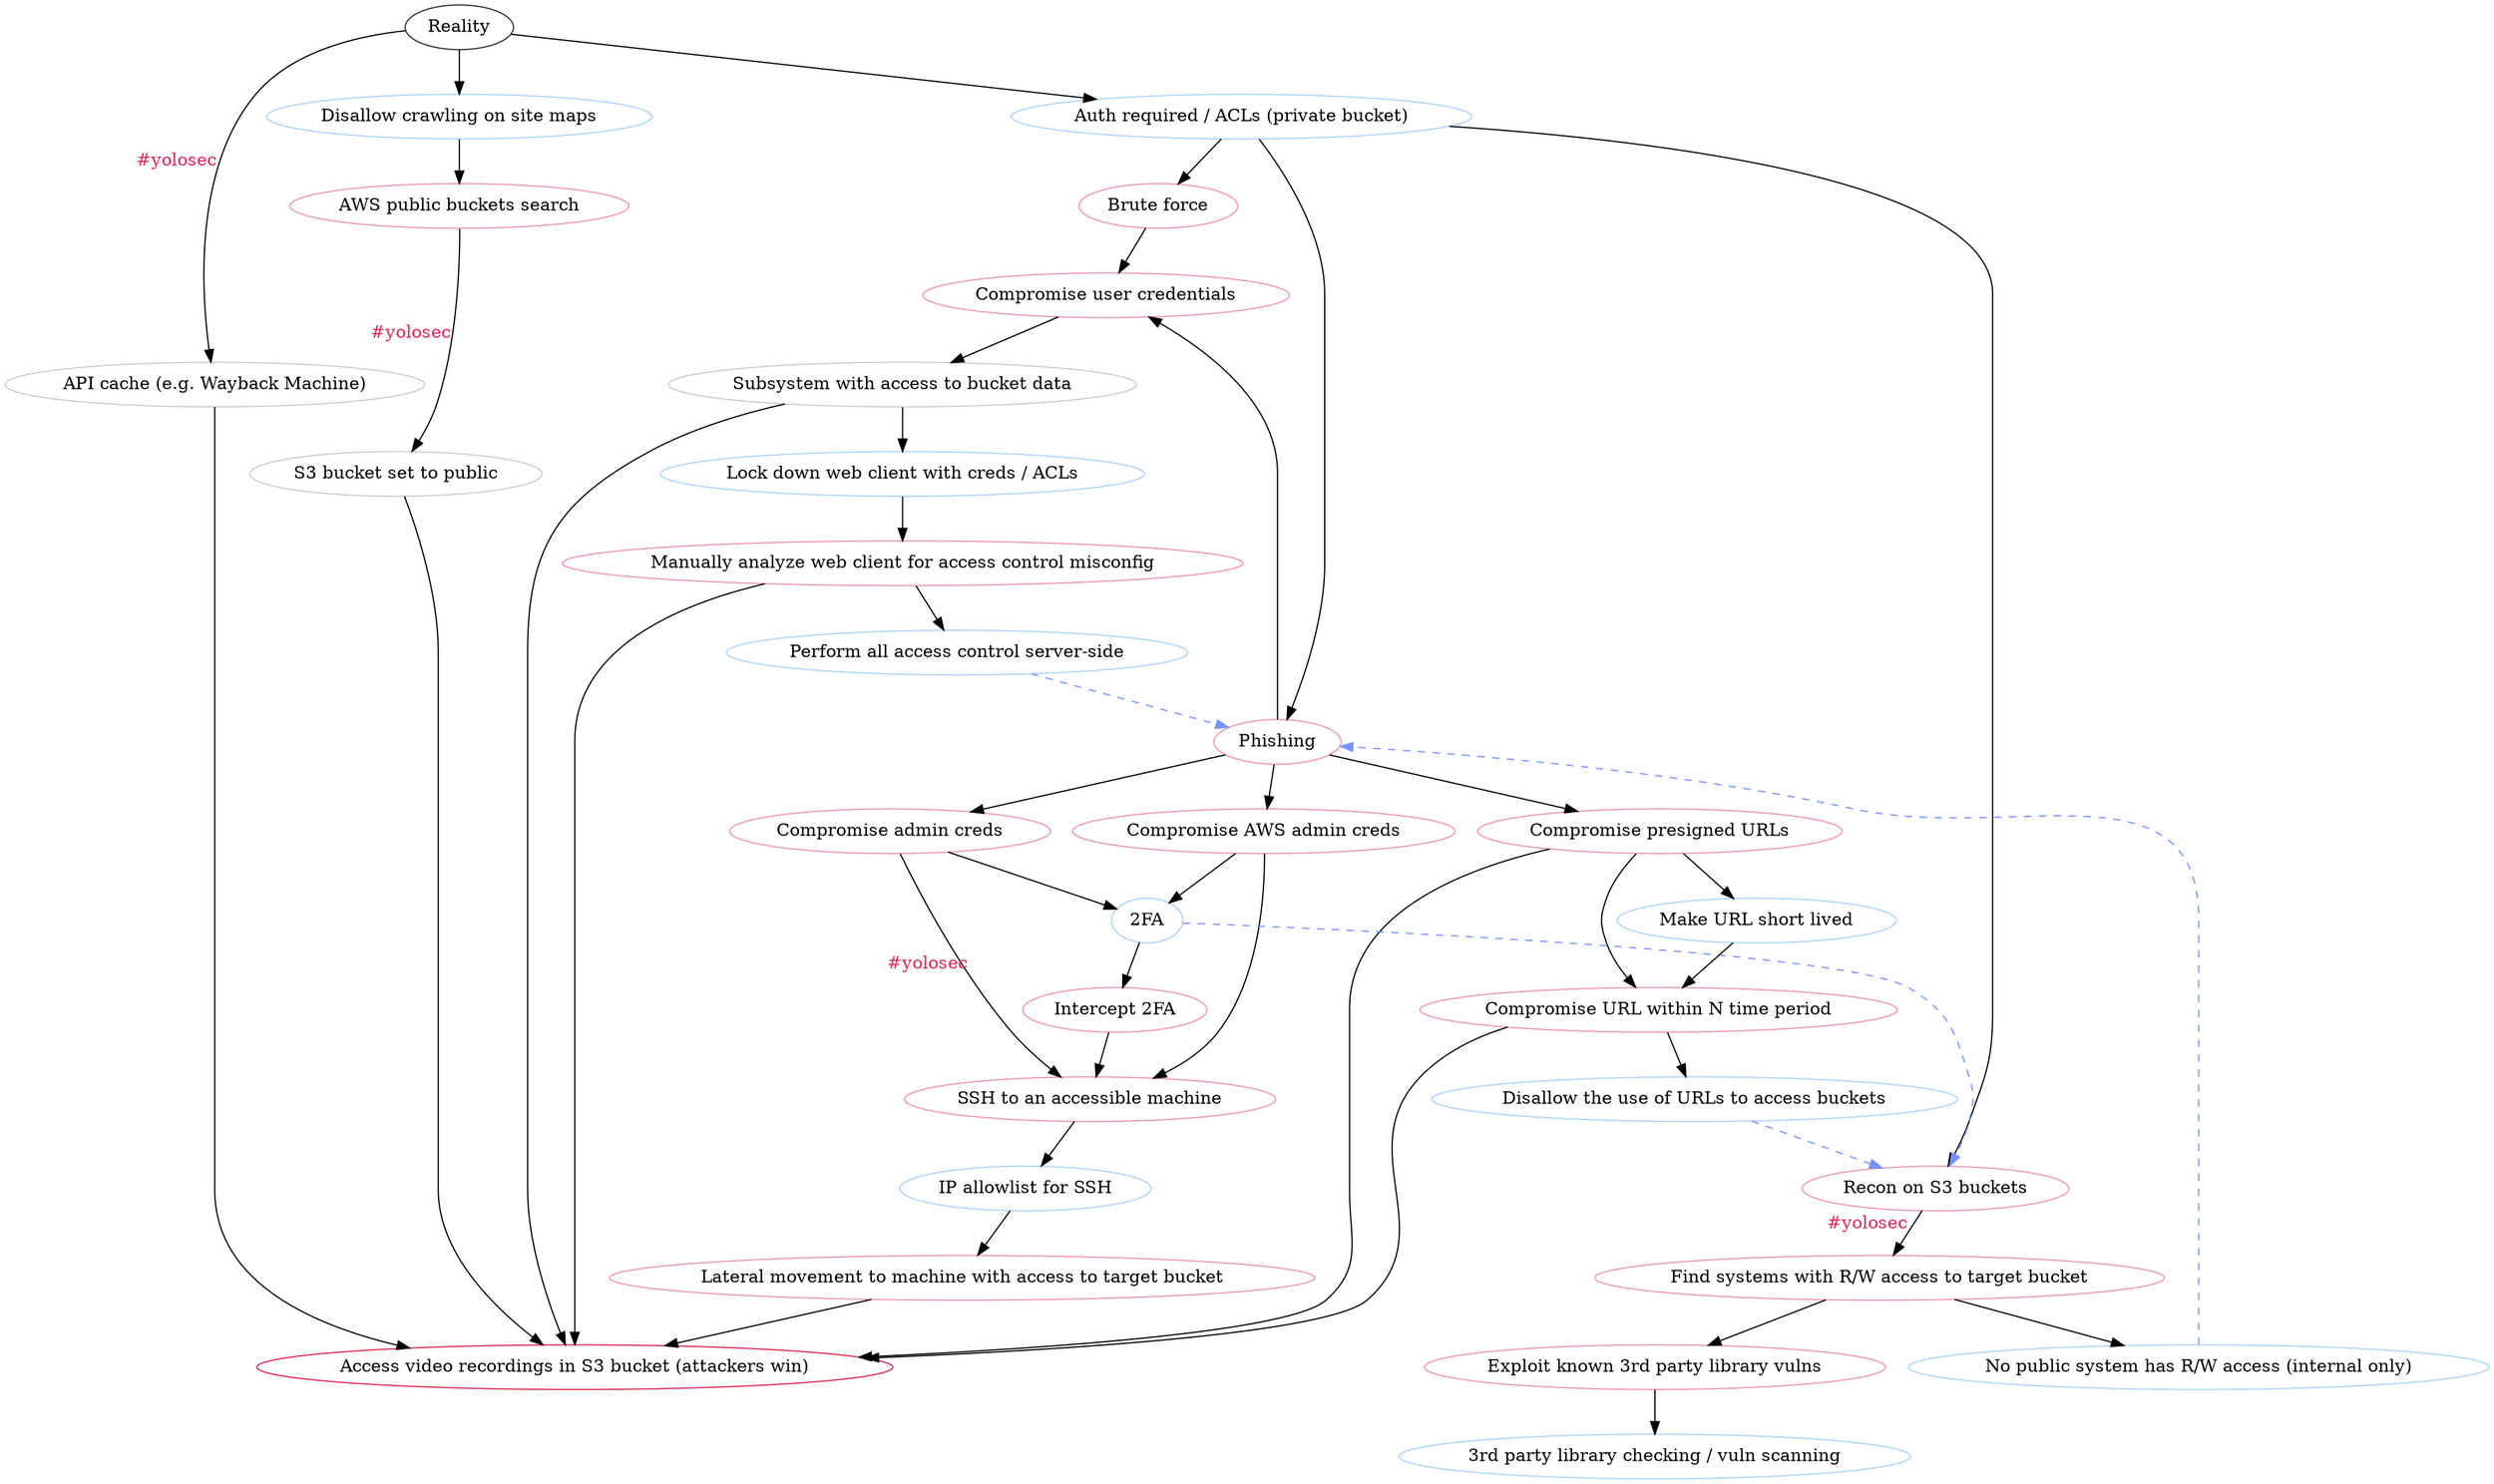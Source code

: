 digraph {
	// base nodes
	reality [ label="Reality" color="#2B303A" ]
	attack_win [ label="Access video recordings in S3 bucket (attackers win)" color="#DB2955" ]

  	// attack nodes
  	node [ color="#ED96AC" ]
	attack_1 [ label="API cache (e.g. Wayback Machine)" color="#C6CCD2" ]
	attack_2 [ label="AWS public buckets search" ]
	attack_3 [ label="S3 bucket set to public" color="#C6CCD2" ]
	attack_4 [ label="Brute force" ]
	attack_5 [ label="Phishing" ]
	attack_6 [ label="Compromise user credentials" ]
	attack_7 [ label="Subsystem with access to bucket data" color="#C6CCD2" ]
	attack_8 [ label="Manually analyze web client for access control misconfig" ]
	attack_9 [ label="Compromise admin creds" ]
	attack_10 [ label="Intercept 2FA" ]
	attack_11 [ label="SSH to an accessible machine" ]
	attack_12 [ label="Lateral movement to machine with access to target bucket" ]
	attack_13 [ label="Compromise AWS admin creds" ]
	attack_14 [ label="Compromise presigned URLs" ]
	attack_15 [ label="Compromise URL within N time period" ]
	attack_16 [ label="Recon on S3 buckets" ]
	attack_17 [ label="Find systems with R/W access to target bucket" ]
	attack_18 [ label="Exploit known 3rd party library vulns" ]

	// defense nodes
	node [ color="#ABD2FA" ]
	defense_1 [ label="Disallow crawling on site maps" ]
	defense_2 [ label="Auth required / ACLs (private bucket)" ]
	defense_3 [ label="Lock down web client with creds / ACLs" ]
	defense_4 [ label="Perform all access control server-side" ]
	defense_5 [ label="2FA" ]
	defense_6 [ label="IP allowlist for SSH" ]
	defense_7 [ label="Make URL short lived" ]
	defense_8 [ label="Disallow the use of URLs to access buckets" ]
	defense_9 [ label="No public system has R/W access (internal only)" ]
	defense_10 [ label="3rd party library checking / vuln scanning" ]

	// branch 1 edges
	reality -> attack_1 [ xlabel="#yolosec" fontcolor="#DB2955" ]
	attack_1 -> attack_win	

	// branch 2 edges
	reality -> defense_1
	defense_1 -> attack_2
	attack_2 -> attack_3 [ xlabel="#yolosec" fontcolor="#DB2955" ]
	attack_3 -> attack_win

	// branch 3 edges
	reality -> defense_2
	defense_2 -> attack_4
	defense_2 -> attack_5
	attack_4 -> attack_6
	attack_5 -> attack_6
	attack_6 -> attack_7
	attack_7 -> attack_win
	// potential mitigation path
	attack_7 -> defense_3
	defense_3 -> attack_8
	attack_8 -> attack_win
	// potential mitigation path
	attack_8 -> defense_4 
	defense_4 -> attack_5 [ style="dashed" color="#7692FF" ]
	
	// branch 4 edges
	attack_5 -> attack_9
	attack_9 -> attack_11 [ xlabel="#yolosec" fontcolor="#DB2955" ]
	// potential mitigation path
	attack_9 -> defense_5 
	defense_5 -> attack_10 
	attack_10 -> attack_11
	// potential mitigation path
	attack_11 -> defense_6 
	defense_6 -> attack_12 
	attack_12 -> attack_win

	// branch 5 edges
	attack_5 -> attack_13
	attack_13 -> attack_11
	attack_13 -> defense_5

	// branch 6 edges
	attack_5 -> attack_14
	attack_14 -> attack_win
	attack_14 -> attack_15
	// potential mitigation path
	attack_14 -> defense_7 
	defense_7 -> attack_15 
	attack_15 -> attack_win
	// potential mitigation path
	attack_15 -> defense_8 

	// branch 7 edges
	defense_2 -> attack_16
	defense_5 -> attack_16 [ style="dashed" color="#7692FF" ]
	defense_8 -> attack_16 [ style="dashed" color="#7692FF" ]
	attack_16 -> attack_17 [ xlabel="#yolosec" fontcolor="#DB2955" ]
	// potential mitigation path
	attack_17 -> defense_9 
	defense_9 -> attack_5 [ style="dashed" color="#7692FF" ]
	attack_17 -> attack_18
	// potential mitigation path
	attack_18 -> defense_10

}